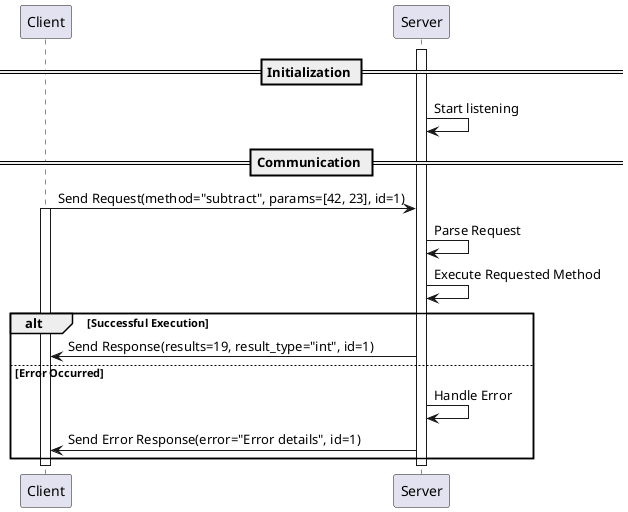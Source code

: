 @startuml
participant Client
participant Server

== Initialization ==
activate Server
Server -> Server : Start listening

== Communication ==
Client -> Server : Send Request(method="subtract", params=[42, 23], id=1)
activate Client

Server -> Server : Parse Request
Server -> Server : Execute Requested Method
alt Successful Execution
    Server -> Client : Send Response(results=19, result_type="int", id=1)
else Error Occurred
    Server -> Server : Handle Error
    Server -> Client : Send Error Response(error="Error details", id=1)
end

deactivate Client
deactivate Server
@enduml

